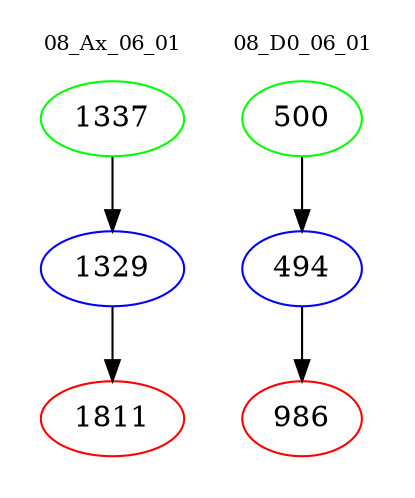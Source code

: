 digraph{
subgraph cluster_0 {
color = white
label = "08_Ax_06_01";
fontsize=10;
T0_1337 [label="1337", color="green"]
T0_1337 -> T0_1329 [color="black"]
T0_1329 [label="1329", color="blue"]
T0_1329 -> T0_1811 [color="black"]
T0_1811 [label="1811", color="red"]
}
subgraph cluster_1 {
color = white
label = "08_D0_06_01";
fontsize=10;
T1_500 [label="500", color="green"]
T1_500 -> T1_494 [color="black"]
T1_494 [label="494", color="blue"]
T1_494 -> T1_986 [color="black"]
T1_986 [label="986", color="red"]
}
}
